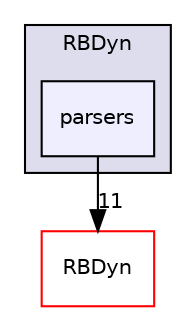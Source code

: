 digraph "src/parsers/RBDyn/parsers" {
  compound=true
  node [ fontsize="10", fontname="Helvetica"];
  edge [ labelfontsize="10", labelfontname="Helvetica"];
  subgraph clusterdir_5d4996d05c2d4601ec9b60d0b9215ba6 {
    graph [ bgcolor="#ddddee", pencolor="black", label="RBDyn" fontname="Helvetica", fontsize="10", URL="dir_5d4996d05c2d4601ec9b60d0b9215ba6.html"]
  dir_301ca94643ed7669ff1fa685ddd268d5 [shape=box, label="parsers", style="filled", fillcolor="#eeeeff", pencolor="black", URL="dir_301ca94643ed7669ff1fa685ddd268d5.html"];
  }
  dir_c8d2c55aee402461ce3a18ffcc64fcc4 [shape=box label="RBDyn" fillcolor="white" style="filled" color="red" URL="dir_c8d2c55aee402461ce3a18ffcc64fcc4.html"];
  dir_301ca94643ed7669ff1fa685ddd268d5->dir_c8d2c55aee402461ce3a18ffcc64fcc4 [headlabel="11", labeldistance=1.5 headhref="dir_000003_000004.html"];
}
